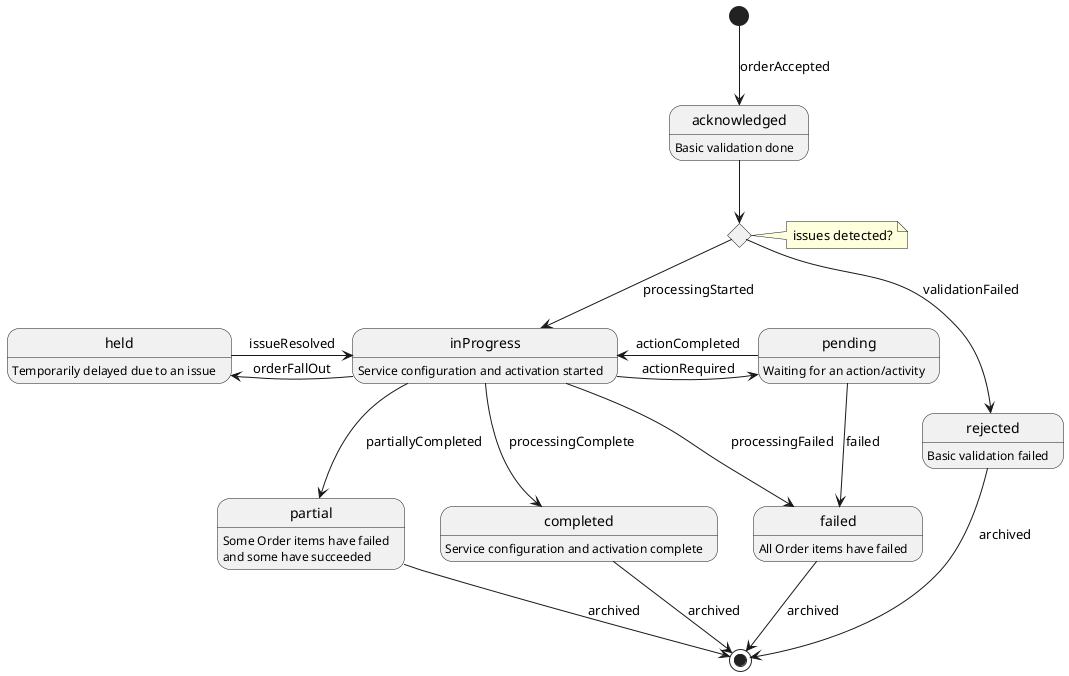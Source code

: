 @startuml

hide empty description
state acknowledged : Basic validation done
state inProgress : Service configuration and activation started
state completed : Service configuration and activation complete
state rejected : Basic validation failed
state pending : Waiting for an action/activity
state held : Temporarily delayed due to an issue
state failed : All Order items have failed
state partial : Some Order items have failed\nand some have succeeded
state IsAccepted <<choice>>

[*] --> acknowledged: orderAccepted
note right of IsAccepted : issues detected?
acknowledged -d-> IsAccepted
IsAccepted -d-> inProgress : processingStarted
IsAccepted -d-> rejected : validationFailed


inProgress --> completed : processingComplete
inProgress --> failed : processingFailed
inProgress --> partial : partiallyCompleted
inProgress -l-> pending : actionRequired
inProgress -l-> held : orderFallOut

pending -r-> inProgress : actionCompleted
pending -d-> failed : failed

held -r-> inProgress : issueResolved

completed --> [*] : archived
failed --> [*] : archived
partial --> [*] : archived
rejected --> [*] : archived

@enduml